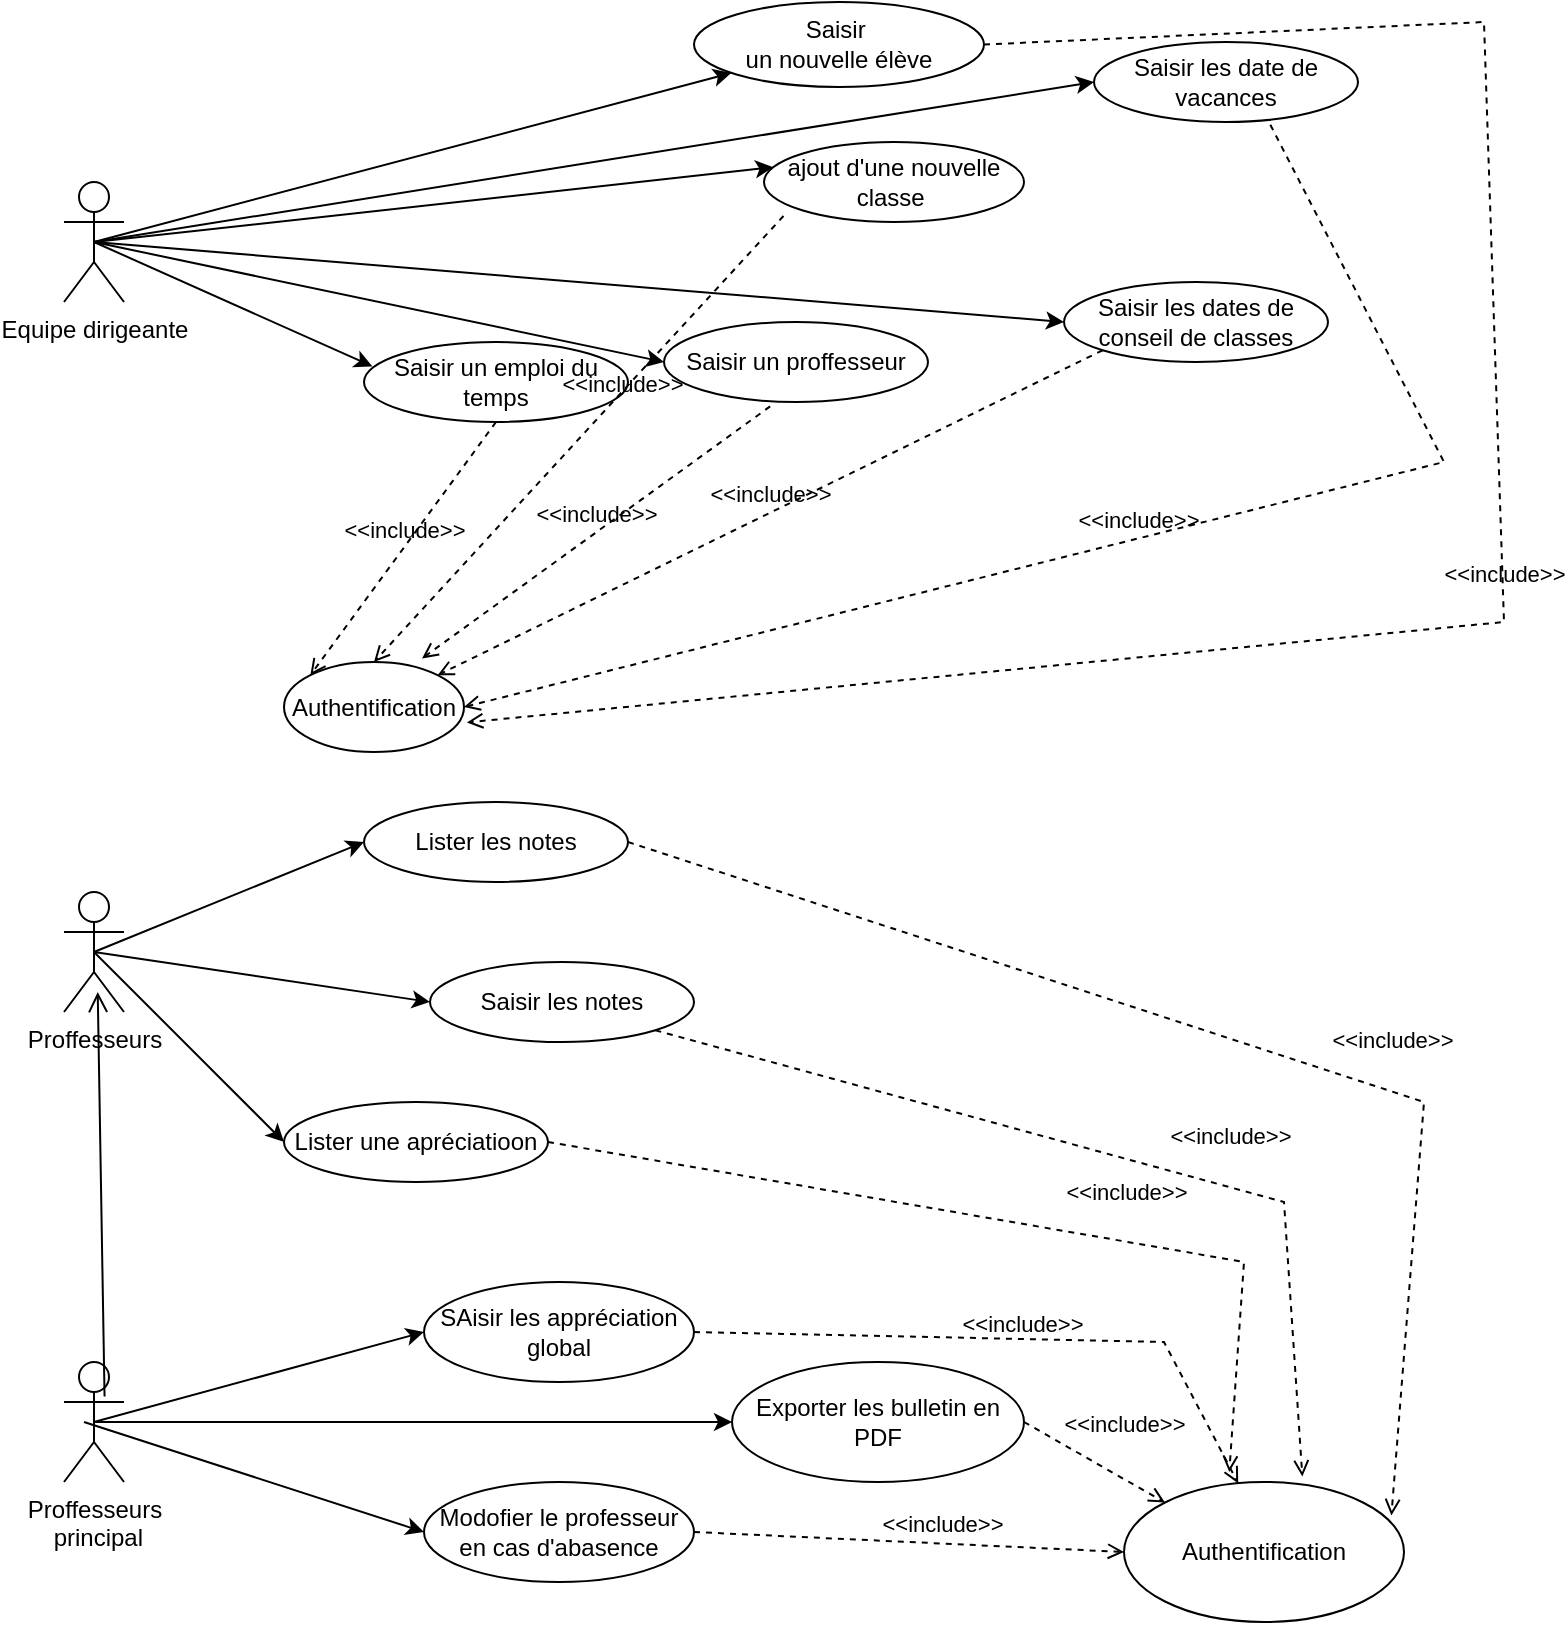 <mxfile version="24.4.4" type="github">
  <diagram name="Page-1" id="ePbO5p0fnWOSLao09BDe">
    <mxGraphModel dx="1500" dy="803" grid="1" gridSize="10" guides="1" tooltips="1" connect="1" arrows="1" fold="1" page="1" pageScale="1" pageWidth="827" pageHeight="1169" math="0" shadow="0">
      <root>
        <mxCell id="0" />
        <mxCell id="1" parent="0" />
        <mxCell id="5me6bseYTSdpRQsA81gY-1" value="Equipe dirigeante&lt;div&gt;&lt;br&gt;&lt;/div&gt;" style="shape=umlActor;verticalLabelPosition=bottom;verticalAlign=top;html=1;" parent="1" vertex="1">
          <mxGeometry x="90" y="270" width="30" height="60" as="geometry" />
        </mxCell>
        <mxCell id="5me6bseYTSdpRQsA81gY-3" value="" style="endArrow=classic;html=1;rounded=0;exitX=0.5;exitY=0.5;exitDx=0;exitDy=0;exitPerimeter=0;" parent="1" target="5me6bseYTSdpRQsA81gY-4" edge="1" source="5me6bseYTSdpRQsA81gY-1">
          <mxGeometry width="50" height="50" relative="1" as="geometry">
            <mxPoint x="250" y="270" as="sourcePoint" />
            <mxPoint x="260" y="240" as="targetPoint" />
          </mxGeometry>
        </mxCell>
        <mxCell id="5me6bseYTSdpRQsA81gY-4" value="Saisir&amp;nbsp;&lt;div&gt;un nouvelle élève&lt;/div&gt;" style="ellipse;html=1;whiteSpace=wrap;" parent="1" vertex="1">
          <mxGeometry x="405" y="180" width="145" height="42.5" as="geometry" />
        </mxCell>
        <mxCell id="5me6bseYTSdpRQsA81gY-5" value="Saisir un proffesseur" style="ellipse;html=1;whiteSpace=wrap;" parent="1" vertex="1">
          <mxGeometry x="390" y="340" width="132" height="40" as="geometry" />
        </mxCell>
        <mxCell id="5me6bseYTSdpRQsA81gY-6" value="ajout d&#39;une nouvelle classe&amp;nbsp;" style="ellipse;html=1;whiteSpace=wrap;" parent="1" vertex="1">
          <mxGeometry x="440" y="250" width="130" height="40" as="geometry" />
        </mxCell>
        <mxCell id="5me6bseYTSdpRQsA81gY-7" value="Saisir un emploi du temps" style="ellipse;html=1;whiteSpace=wrap;" parent="1" vertex="1">
          <mxGeometry x="240" y="350" width="132" height="40" as="geometry" />
        </mxCell>
        <mxCell id="5me6bseYTSdpRQsA81gY-8" value="" style="endArrow=classic;html=1;rounded=0;entryX=0;entryY=0.5;entryDx=0;entryDy=0;exitX=0.5;exitY=0.5;exitDx=0;exitDy=0;exitPerimeter=0;" parent="1" target="5me6bseYTSdpRQsA81gY-5" edge="1" source="5me6bseYTSdpRQsA81gY-1">
          <mxGeometry width="50" height="50" relative="1" as="geometry">
            <mxPoint x="250" y="270" as="sourcePoint" />
            <mxPoint x="210" y="210" as="targetPoint" />
          </mxGeometry>
        </mxCell>
        <mxCell id="5me6bseYTSdpRQsA81gY-9" value="" style="endArrow=classic;html=1;rounded=0;entryX=0;entryY=0.5;entryDx=0;entryDy=0;exitX=0.5;exitY=0.5;exitDx=0;exitDy=0;exitPerimeter=0;" parent="1" target="5me6bseYTSdpRQsA81gY-17" edge="1" source="5me6bseYTSdpRQsA81gY-1">
          <mxGeometry width="50" height="50" relative="1" as="geometry">
            <mxPoint x="250" y="270" as="sourcePoint" />
            <mxPoint x="460" y="295" as="targetPoint" />
          </mxGeometry>
        </mxCell>
        <mxCell id="5me6bseYTSdpRQsA81gY-10" value="" style="endArrow=classic;html=1;rounded=0;entryX=0.032;entryY=0.305;entryDx=0;entryDy=0;entryPerimeter=0;exitX=0.5;exitY=0.5;exitDx=0;exitDy=0;exitPerimeter=0;" parent="1" target="5me6bseYTSdpRQsA81gY-7" edge="1" source="5me6bseYTSdpRQsA81gY-1">
          <mxGeometry width="50" height="50" relative="1" as="geometry">
            <mxPoint x="250" y="280" as="sourcePoint" />
            <mxPoint x="220" y="210" as="targetPoint" />
          </mxGeometry>
        </mxCell>
        <mxCell id="5me6bseYTSdpRQsA81gY-11" value="" style="endArrow=classic;html=1;rounded=0;entryX=0.036;entryY=0.315;entryDx=0;entryDy=0;entryPerimeter=0;exitX=0.5;exitY=0.5;exitDx=0;exitDy=0;exitPerimeter=0;" parent="1" target="5me6bseYTSdpRQsA81gY-6" edge="1" source="5me6bseYTSdpRQsA81gY-1">
          <mxGeometry width="50" height="50" relative="1" as="geometry">
            <mxPoint x="250" y="270" as="sourcePoint" />
            <mxPoint x="210" y="205" as="targetPoint" />
          </mxGeometry>
        </mxCell>
        <mxCell id="5me6bseYTSdpRQsA81gY-12" value="&lt;div&gt;Proffesseurs&lt;/div&gt;&lt;div&gt;&lt;br&gt;&lt;/div&gt;" style="shape=umlActor;verticalLabelPosition=bottom;verticalAlign=top;html=1;" parent="1" vertex="1">
          <mxGeometry x="90" y="625" width="30" height="60" as="geometry" />
        </mxCell>
        <mxCell id="5me6bseYTSdpRQsA81gY-13" value="Lister les notes" style="ellipse;html=1;whiteSpace=wrap;" parent="1" vertex="1">
          <mxGeometry x="240" y="580" width="132" height="40" as="geometry" />
        </mxCell>
        <mxCell id="5me6bseYTSdpRQsA81gY-14" value="Saisir&lt;span style=&quot;color: rgba(0, 0, 0, 0); font-family: monospace; font-size: 0px; text-align: start; text-wrap: nowrap;&quot;&gt;%3CmxGraphModel%3E%3Croot%3E%3CmxCell%20id%3D%220%22%2F%3E%3CmxCell%20id%3D%221%22%20parent%3D%220%22%2F%3E%3CmxCell%20id%3D%222%22%20value%3D%22Lister%20les%20notes%22%20style%3D%22ellipse%3Bhtml%3D1%3BwhiteSpace%3Dwrap%3B%22%20vertex%3D%221%22%20parent%3D%221%22%3E%3CmxGeometry%20x%3D%22282%22%20y%3D%22440%22%20width%3D%22132%22%20height%3D%2240%22%20as%3D%22geometry%22%2F%3E%3C%2FmxCell%3E%3C%2Froot%3E%3C%2FmxGraphModel%3E&lt;/span&gt;&amp;nbsp;les notes" style="ellipse;html=1;whiteSpace=wrap;" parent="1" vertex="1">
          <mxGeometry x="273" y="660" width="132" height="40" as="geometry" />
        </mxCell>
        <mxCell id="5me6bseYTSdpRQsA81gY-15" value="Lister une apréciatioon" style="ellipse;html=1;whiteSpace=wrap;" parent="1" vertex="1">
          <mxGeometry x="200" y="730" width="132" height="40" as="geometry" />
        </mxCell>
        <mxCell id="5me6bseYTSdpRQsA81gY-16" value="Saisir les date de vacances" style="ellipse;html=1;whiteSpace=wrap;" parent="1" vertex="1">
          <mxGeometry x="605" y="200" width="132" height="40" as="geometry" />
        </mxCell>
        <mxCell id="5me6bseYTSdpRQsA81gY-17" value="Saisir les dates de conseil de classes" style="ellipse;html=1;whiteSpace=wrap;" parent="1" vertex="1">
          <mxGeometry x="590" y="320" width="132" height="40" as="geometry" />
        </mxCell>
        <mxCell id="5me6bseYTSdpRQsA81gY-18" value="" style="endArrow=classic;html=1;rounded=0;entryX=0;entryY=0.5;entryDx=0;entryDy=0;exitX=0.5;exitY=0.5;exitDx=0;exitDy=0;exitPerimeter=0;" parent="1" target="5me6bseYTSdpRQsA81gY-16" edge="1" source="5me6bseYTSdpRQsA81gY-1">
          <mxGeometry width="50" height="50" relative="1" as="geometry">
            <mxPoint x="250" y="270" as="sourcePoint" />
            <mxPoint x="470" y="330" as="targetPoint" />
          </mxGeometry>
        </mxCell>
        <mxCell id="5me6bseYTSdpRQsA81gY-19" value="" style="endArrow=classic;html=1;rounded=0;entryX=0;entryY=0.5;entryDx=0;entryDy=0;exitX=0.5;exitY=0.5;exitDx=0;exitDy=0;exitPerimeter=0;" parent="1" source="5me6bseYTSdpRQsA81gY-12" target="5me6bseYTSdpRQsA81gY-13" edge="1">
          <mxGeometry width="50" height="50" relative="1" as="geometry">
            <mxPoint x="189" y="560" as="sourcePoint" />
            <mxPoint x="340" y="600" as="targetPoint" />
          </mxGeometry>
        </mxCell>
        <mxCell id="5me6bseYTSdpRQsA81gY-20" value="" style="endArrow=classic;html=1;rounded=0;entryX=0;entryY=0.5;entryDx=0;entryDy=0;exitX=0.5;exitY=0.5;exitDx=0;exitDy=0;exitPerimeter=0;" parent="1" source="5me6bseYTSdpRQsA81gY-12" target="5me6bseYTSdpRQsA81gY-14" edge="1">
          <mxGeometry width="50" height="50" relative="1" as="geometry">
            <mxPoint x="170" y="669" as="sourcePoint" />
            <mxPoint x="302" y="660" as="targetPoint" />
          </mxGeometry>
        </mxCell>
        <mxCell id="5me6bseYTSdpRQsA81gY-21" value="" style="endArrow=classic;html=1;rounded=0;entryX=0;entryY=0.5;entryDx=0;entryDy=0;exitX=0.5;exitY=0.5;exitDx=0;exitDy=0;exitPerimeter=0;" parent="1" source="5me6bseYTSdpRQsA81gY-12" target="5me6bseYTSdpRQsA81gY-15" edge="1">
          <mxGeometry width="50" height="50" relative="1" as="geometry">
            <mxPoint x="180" y="679" as="sourcePoint" />
            <mxPoint x="312" y="670" as="targetPoint" />
          </mxGeometry>
        </mxCell>
        <mxCell id="5me6bseYTSdpRQsA81gY-22" value="&lt;div&gt;Proffesseurs&lt;/div&gt;&lt;div&gt;&amp;nbsp;principal&lt;/div&gt;" style="shape=umlActor;verticalLabelPosition=bottom;verticalAlign=top;html=1;" parent="1" vertex="1">
          <mxGeometry x="90" y="860" width="30" height="60" as="geometry" />
        </mxCell>
        <mxCell id="5me6bseYTSdpRQsA81gY-23" value="&lt;div style=&quot;text-align: center;&quot;&gt;&lt;span style=&quot;text-align: start; background-color: initial;&quot;&gt;SAisir les appréciation global&lt;/span&gt;&lt;span style=&quot;color: rgba(0, 0, 0, 0); font-family: monospace; font-size: 0px; text-align: start; text-wrap: nowrap; background-color: initial;&quot;&gt;3CmxGraphModel%3E%3Croot%3E%3CmxCell%20id%3D%220%22%2F%3E%3CmxCell%20id%3D%221%22%20parent%3D%220%22%2F%3E%3CmxCell%20id%3D%222%22%20value%3D%22Lister%20les%20notes%22%20style%3D%22ellipse%3Bhtml%3D1%3BwhiteSpace%3Dwrap%3B%22%20vertex%3D%221%22%20parent%3D%221%22%3E%3CmxGeometry%20x%3D%22282%22%20y%3D%22440%22%20width%3D%22132%22%20height%3D%2240%22%20as%3D%22geometry%22%2F%3E%3C%2FmxCell%3E%3C%2Froot%3E%3C%2FmxGr&lt;/span&gt;&lt;/div&gt;" style="ellipse;html=1;whiteSpace=wrap;" parent="1" vertex="1">
          <mxGeometry x="270" y="820" width="135" height="50" as="geometry" />
        </mxCell>
        <mxCell id="5me6bseYTSdpRQsA81gY-24" value="Modofier le professeur en cas d&#39;abasence" style="ellipse;html=1;whiteSpace=wrap;" parent="1" vertex="1">
          <mxGeometry x="270" y="920" width="135" height="50" as="geometry" />
        </mxCell>
        <mxCell id="5me6bseYTSdpRQsA81gY-25" value="" style="endArrow=classic;html=1;rounded=0;entryX=0;entryY=0.5;entryDx=0;entryDy=0;exitX=0.5;exitY=0.5;exitDx=0;exitDy=0;exitPerimeter=0;" parent="1" source="5me6bseYTSdpRQsA81gY-22" target="5me6bseYTSdpRQsA81gY-23" edge="1">
          <mxGeometry width="50" height="50" relative="1" as="geometry">
            <mxPoint x="160" y="760" as="sourcePoint" />
            <mxPoint x="302" y="845" as="targetPoint" />
          </mxGeometry>
        </mxCell>
        <mxCell id="5me6bseYTSdpRQsA81gY-26" value="" style="endArrow=classic;html=1;rounded=0;entryX=0;entryY=0.5;entryDx=0;entryDy=0;exitX=0.333;exitY=0.5;exitDx=0;exitDy=0;exitPerimeter=0;" parent="1" source="5me6bseYTSdpRQsA81gY-22" target="5me6bseYTSdpRQsA81gY-24" edge="1">
          <mxGeometry width="50" height="50" relative="1" as="geometry">
            <mxPoint x="150" y="890" as="sourcePoint" />
            <mxPoint x="282" y="975" as="targetPoint" />
          </mxGeometry>
        </mxCell>
        <mxCell id="5me6bseYTSdpRQsA81gY-27" value="Exporter les bulletin en PDF" style="ellipse;html=1;whiteSpace=wrap;" parent="1" vertex="1">
          <mxGeometry x="424" y="860" width="146" height="60" as="geometry" />
        </mxCell>
        <mxCell id="5me6bseYTSdpRQsA81gY-28" value="" style="endArrow=classic;html=1;rounded=0;entryX=0;entryY=0.5;entryDx=0;entryDy=0;exitX=0.5;exitY=0.5;exitDx=0;exitDy=0;exitPerimeter=0;" parent="1" target="5me6bseYTSdpRQsA81gY-27" edge="1" source="5me6bseYTSdpRQsA81gY-22">
          <mxGeometry width="50" height="50" relative="1" as="geometry">
            <mxPoint x="110" y="890" as="sourcePoint" />
            <mxPoint x="280" y="855" as="targetPoint" />
          </mxGeometry>
        </mxCell>
        <mxCell id="Jf9gSHhXKmrXg9OaZqE8-3" value="&amp;lt;&amp;lt;include&amp;gt;&amp;gt;" style="html=1;verticalAlign=bottom;labelBackgroundColor=none;endArrow=open;endFill=0;dashed=1;rounded=0;entryX=0.637;entryY=-0.039;entryDx=0;entryDy=0;exitX=1;exitY=1;exitDx=0;exitDy=0;entryPerimeter=0;" edge="1" parent="1" source="5me6bseYTSdpRQsA81gY-14" target="Jf9gSHhXKmrXg9OaZqE8-5">
          <mxGeometry x="0.266" y="16" width="160" relative="1" as="geometry">
            <mxPoint x="270" y="640" as="sourcePoint" />
            <mxPoint x="540.0" y="765" as="targetPoint" />
            <Array as="points">
              <mxPoint x="700" y="780" />
            </Array>
            <mxPoint as="offset" />
          </mxGeometry>
        </mxCell>
        <mxCell id="Jf9gSHhXKmrXg9OaZqE8-4" value="&amp;lt;&amp;lt;include&amp;gt;&amp;gt;" style="html=1;verticalAlign=bottom;labelBackgroundColor=none;endArrow=open;endFill=0;dashed=1;rounded=0;entryX=0;entryY=0.5;entryDx=0;entryDy=0;exitX=1;exitY=0.5;exitDx=0;exitDy=0;" edge="1" parent="1" source="5me6bseYTSdpRQsA81gY-24" target="Jf9gSHhXKmrXg9OaZqE8-5">
          <mxGeometry x="0.162" y="1" width="160" relative="1" as="geometry">
            <mxPoint x="150" y="890" as="sourcePoint" />
            <mxPoint x="660" y="920" as="targetPoint" />
            <mxPoint x="-1" as="offset" />
          </mxGeometry>
        </mxCell>
        <mxCell id="Jf9gSHhXKmrXg9OaZqE8-5" value="Authentification" style="ellipse;whiteSpace=wrap;html=1;" vertex="1" parent="1">
          <mxGeometry x="620" y="920" width="140" height="70" as="geometry" />
        </mxCell>
        <mxCell id="Jf9gSHhXKmrXg9OaZqE8-6" value="Authentification" style="ellipse;whiteSpace=wrap;html=1;" vertex="1" parent="1">
          <mxGeometry x="200" y="510" width="90" height="45" as="geometry" />
        </mxCell>
        <mxCell id="Jf9gSHhXKmrXg9OaZqE8-7" value="&amp;lt;&amp;lt;include&amp;gt;&amp;gt;" style="html=1;verticalAlign=bottom;labelBackgroundColor=none;endArrow=open;endFill=0;dashed=1;rounded=0;entryX=0;entryY=0;entryDx=0;entryDy=0;exitX=0.5;exitY=1;exitDx=0;exitDy=0;" edge="1" parent="1" source="5me6bseYTSdpRQsA81gY-7" target="Jf9gSHhXKmrXg9OaZqE8-6">
          <mxGeometry width="160" relative="1" as="geometry">
            <mxPoint x="330" y="380" as="sourcePoint" />
            <mxPoint x="490" y="380" as="targetPoint" />
          </mxGeometry>
        </mxCell>
        <mxCell id="Jf9gSHhXKmrXg9OaZqE8-8" value="&amp;lt;&amp;lt;include&amp;gt;&amp;gt;" style="html=1;verticalAlign=bottom;labelBackgroundColor=none;endArrow=open;endFill=0;dashed=1;rounded=0;entryX=1;entryY=0.5;entryDx=0;entryDy=0;exitX=0.668;exitY=1.035;exitDx=0;exitDy=0;exitPerimeter=0;" edge="1" parent="1" source="5me6bseYTSdpRQsA81gY-16" target="Jf9gSHhXKmrXg9OaZqE8-6">
          <mxGeometry width="160" relative="1" as="geometry">
            <mxPoint x="640" y="428" as="sourcePoint" />
            <mxPoint x="820" y="485" as="targetPoint" />
            <Array as="points">
              <mxPoint x="780" y="410" />
            </Array>
          </mxGeometry>
        </mxCell>
        <mxCell id="Jf9gSHhXKmrXg9OaZqE8-9" value="&amp;lt;&amp;lt;include&amp;gt;&amp;gt;" style="html=1;verticalAlign=bottom;labelBackgroundColor=none;endArrow=open;endFill=0;dashed=1;rounded=0;entryX=0.767;entryY=-0.04;entryDx=0;entryDy=0;exitX=0.402;exitY=1.055;exitDx=0;exitDy=0;exitPerimeter=0;entryPerimeter=0;" edge="1" parent="1" source="5me6bseYTSdpRQsA81gY-5" target="Jf9gSHhXKmrXg9OaZqE8-6">
          <mxGeometry width="160" relative="1" as="geometry">
            <mxPoint x="542" y="370" as="sourcePoint" />
            <mxPoint x="722" y="427" as="targetPoint" />
          </mxGeometry>
        </mxCell>
        <mxCell id="Jf9gSHhXKmrXg9OaZqE8-10" value="&amp;lt;&amp;lt;include&amp;gt;&amp;gt;" style="html=1;verticalAlign=bottom;labelBackgroundColor=none;endArrow=open;endFill=0;dashed=1;rounded=0;entryX=1;entryY=0;entryDx=0;entryDy=0;exitX=0;exitY=1;exitDx=0;exitDy=0;" edge="1" parent="1" source="5me6bseYTSdpRQsA81gY-17" target="Jf9gSHhXKmrXg9OaZqE8-6">
          <mxGeometry width="160" relative="1" as="geometry">
            <mxPoint x="557" y="383" as="sourcePoint" />
            <mxPoint x="737" y="440" as="targetPoint" />
          </mxGeometry>
        </mxCell>
        <mxCell id="Jf9gSHhXKmrXg9OaZqE8-11" value="&amp;lt;&amp;lt;include&amp;gt;&amp;gt;" style="html=1;verticalAlign=bottom;labelBackgroundColor=none;endArrow=open;endFill=0;dashed=1;rounded=0;entryX=0.5;entryY=0;entryDx=0;entryDy=0;exitX=0.075;exitY=0.925;exitDx=0;exitDy=0;exitPerimeter=0;" edge="1" parent="1" source="5me6bseYTSdpRQsA81gY-6" target="Jf9gSHhXKmrXg9OaZqE8-6">
          <mxGeometry x="-0.189" y="3" width="160" relative="1" as="geometry">
            <mxPoint x="428" y="350" as="sourcePoint" />
            <mxPoint x="608" y="407" as="targetPoint" />
            <mxPoint as="offset" />
          </mxGeometry>
        </mxCell>
        <mxCell id="Jf9gSHhXKmrXg9OaZqE8-12" value="&amp;lt;&amp;lt;include&amp;gt;&amp;gt;" style="html=1;verticalAlign=bottom;labelBackgroundColor=none;endArrow=open;endFill=0;dashed=1;rounded=0;entryX=1.016;entryY=0.671;entryDx=0;entryDy=0;exitX=1;exitY=0.5;exitDx=0;exitDy=0;entryPerimeter=0;" edge="1" parent="1" source="5me6bseYTSdpRQsA81gY-4" target="Jf9gSHhXKmrXg9OaZqE8-6">
          <mxGeometry width="160" relative="1" as="geometry">
            <mxPoint x="356" y="440" as="sourcePoint" />
            <mxPoint x="536" y="497" as="targetPoint" />
            <Array as="points">
              <mxPoint x="800" y="190" />
              <mxPoint x="810" y="490" />
            </Array>
          </mxGeometry>
        </mxCell>
        <mxCell id="Jf9gSHhXKmrXg9OaZqE8-14" value="&amp;lt;&amp;lt;include&amp;gt;&amp;gt;" style="html=1;verticalAlign=bottom;labelBackgroundColor=none;endArrow=open;endFill=0;dashed=1;rounded=0;exitX=1;exitY=0.5;exitDx=0;exitDy=0;entryX=0.955;entryY=0.239;entryDx=0;entryDy=0;entryPerimeter=0;" edge="1" parent="1" source="5me6bseYTSdpRQsA81gY-13" target="Jf9gSHhXKmrXg9OaZqE8-5">
          <mxGeometry x="0.266" y="16" width="160" relative="1" as="geometry">
            <mxPoint x="390" y="600" as="sourcePoint" />
            <mxPoint x="569.034" y="736.62" as="targetPoint" />
            <mxPoint as="offset" />
            <Array as="points">
              <mxPoint x="770" y="730" />
            </Array>
          </mxGeometry>
        </mxCell>
        <mxCell id="Jf9gSHhXKmrXg9OaZqE8-15" value="&amp;lt;&amp;lt;include&amp;gt;&amp;gt;" style="html=1;verticalAlign=bottom;labelBackgroundColor=none;endArrow=open;endFill=0;dashed=1;rounded=0;entryX=0.376;entryY=-0.071;entryDx=0;entryDy=0;exitX=1;exitY=0.5;exitDx=0;exitDy=0;entryPerimeter=0;" edge="1" parent="1" source="5me6bseYTSdpRQsA81gY-15" target="Jf9gSHhXKmrXg9OaZqE8-5">
          <mxGeometry x="0.266" y="16" width="160" relative="1" as="geometry">
            <mxPoint x="406" y="714" as="sourcePoint" />
            <mxPoint x="559.995" y="789.492" as="targetPoint" />
            <mxPoint as="offset" />
            <Array as="points">
              <mxPoint x="680" y="810" />
            </Array>
          </mxGeometry>
        </mxCell>
        <mxCell id="Jf9gSHhXKmrXg9OaZqE8-16" value="&amp;lt;&amp;lt;include&amp;gt;&amp;gt;" style="html=1;verticalAlign=bottom;labelBackgroundColor=none;endArrow=open;endFill=0;dashed=1;rounded=0;entryX=0.408;entryY=0.01;entryDx=0;entryDy=0;exitX=1;exitY=0.5;exitDx=0;exitDy=0;entryPerimeter=0;" edge="1" parent="1" source="5me6bseYTSdpRQsA81gY-23" target="Jf9gSHhXKmrXg9OaZqE8-5">
          <mxGeometry x="0.048" y="-1" width="160" relative="1" as="geometry">
            <mxPoint x="503" y="842" as="sourcePoint" />
            <mxPoint x="717" y="840" as="targetPoint" />
            <mxPoint x="-1" as="offset" />
            <Array as="points">
              <mxPoint x="640" y="850" />
            </Array>
          </mxGeometry>
        </mxCell>
        <mxCell id="Jf9gSHhXKmrXg9OaZqE8-17" value="&amp;lt;&amp;lt;include&amp;gt;&amp;gt;" style="html=1;verticalAlign=bottom;labelBackgroundColor=none;endArrow=open;endFill=0;dashed=1;rounded=0;entryX=0;entryY=0;entryDx=0;entryDy=0;exitX=1;exitY=0.5;exitDx=0;exitDy=0;" edge="1" parent="1" source="5me6bseYTSdpRQsA81gY-27" target="Jf9gSHhXKmrXg9OaZqE8-5">
          <mxGeometry x="0.194" y="16" width="160" relative="1" as="geometry">
            <mxPoint x="426" y="977" as="sourcePoint" />
            <mxPoint x="640" y="975" as="targetPoint" />
            <mxPoint as="offset" />
          </mxGeometry>
        </mxCell>
        <mxCell id="Jf9gSHhXKmrXg9OaZqE8-20" value="" style="endArrow=open;startArrow=none;endFill=0;startFill=0;endSize=8;html=1;verticalAlign=bottom;labelBackgroundColor=none;strokeWidth=1;rounded=0;entryX=0.562;entryY=0.833;entryDx=0;entryDy=0;entryPerimeter=0;exitX=0.676;exitY=0.288;exitDx=0;exitDy=0;exitPerimeter=0;" edge="1" parent="1" source="5me6bseYTSdpRQsA81gY-22" target="5me6bseYTSdpRQsA81gY-12">
          <mxGeometry width="160" relative="1" as="geometry">
            <mxPoint x="40" y="830" as="sourcePoint" />
            <mxPoint x="200" y="830" as="targetPoint" />
          </mxGeometry>
        </mxCell>
      </root>
    </mxGraphModel>
  </diagram>
</mxfile>
